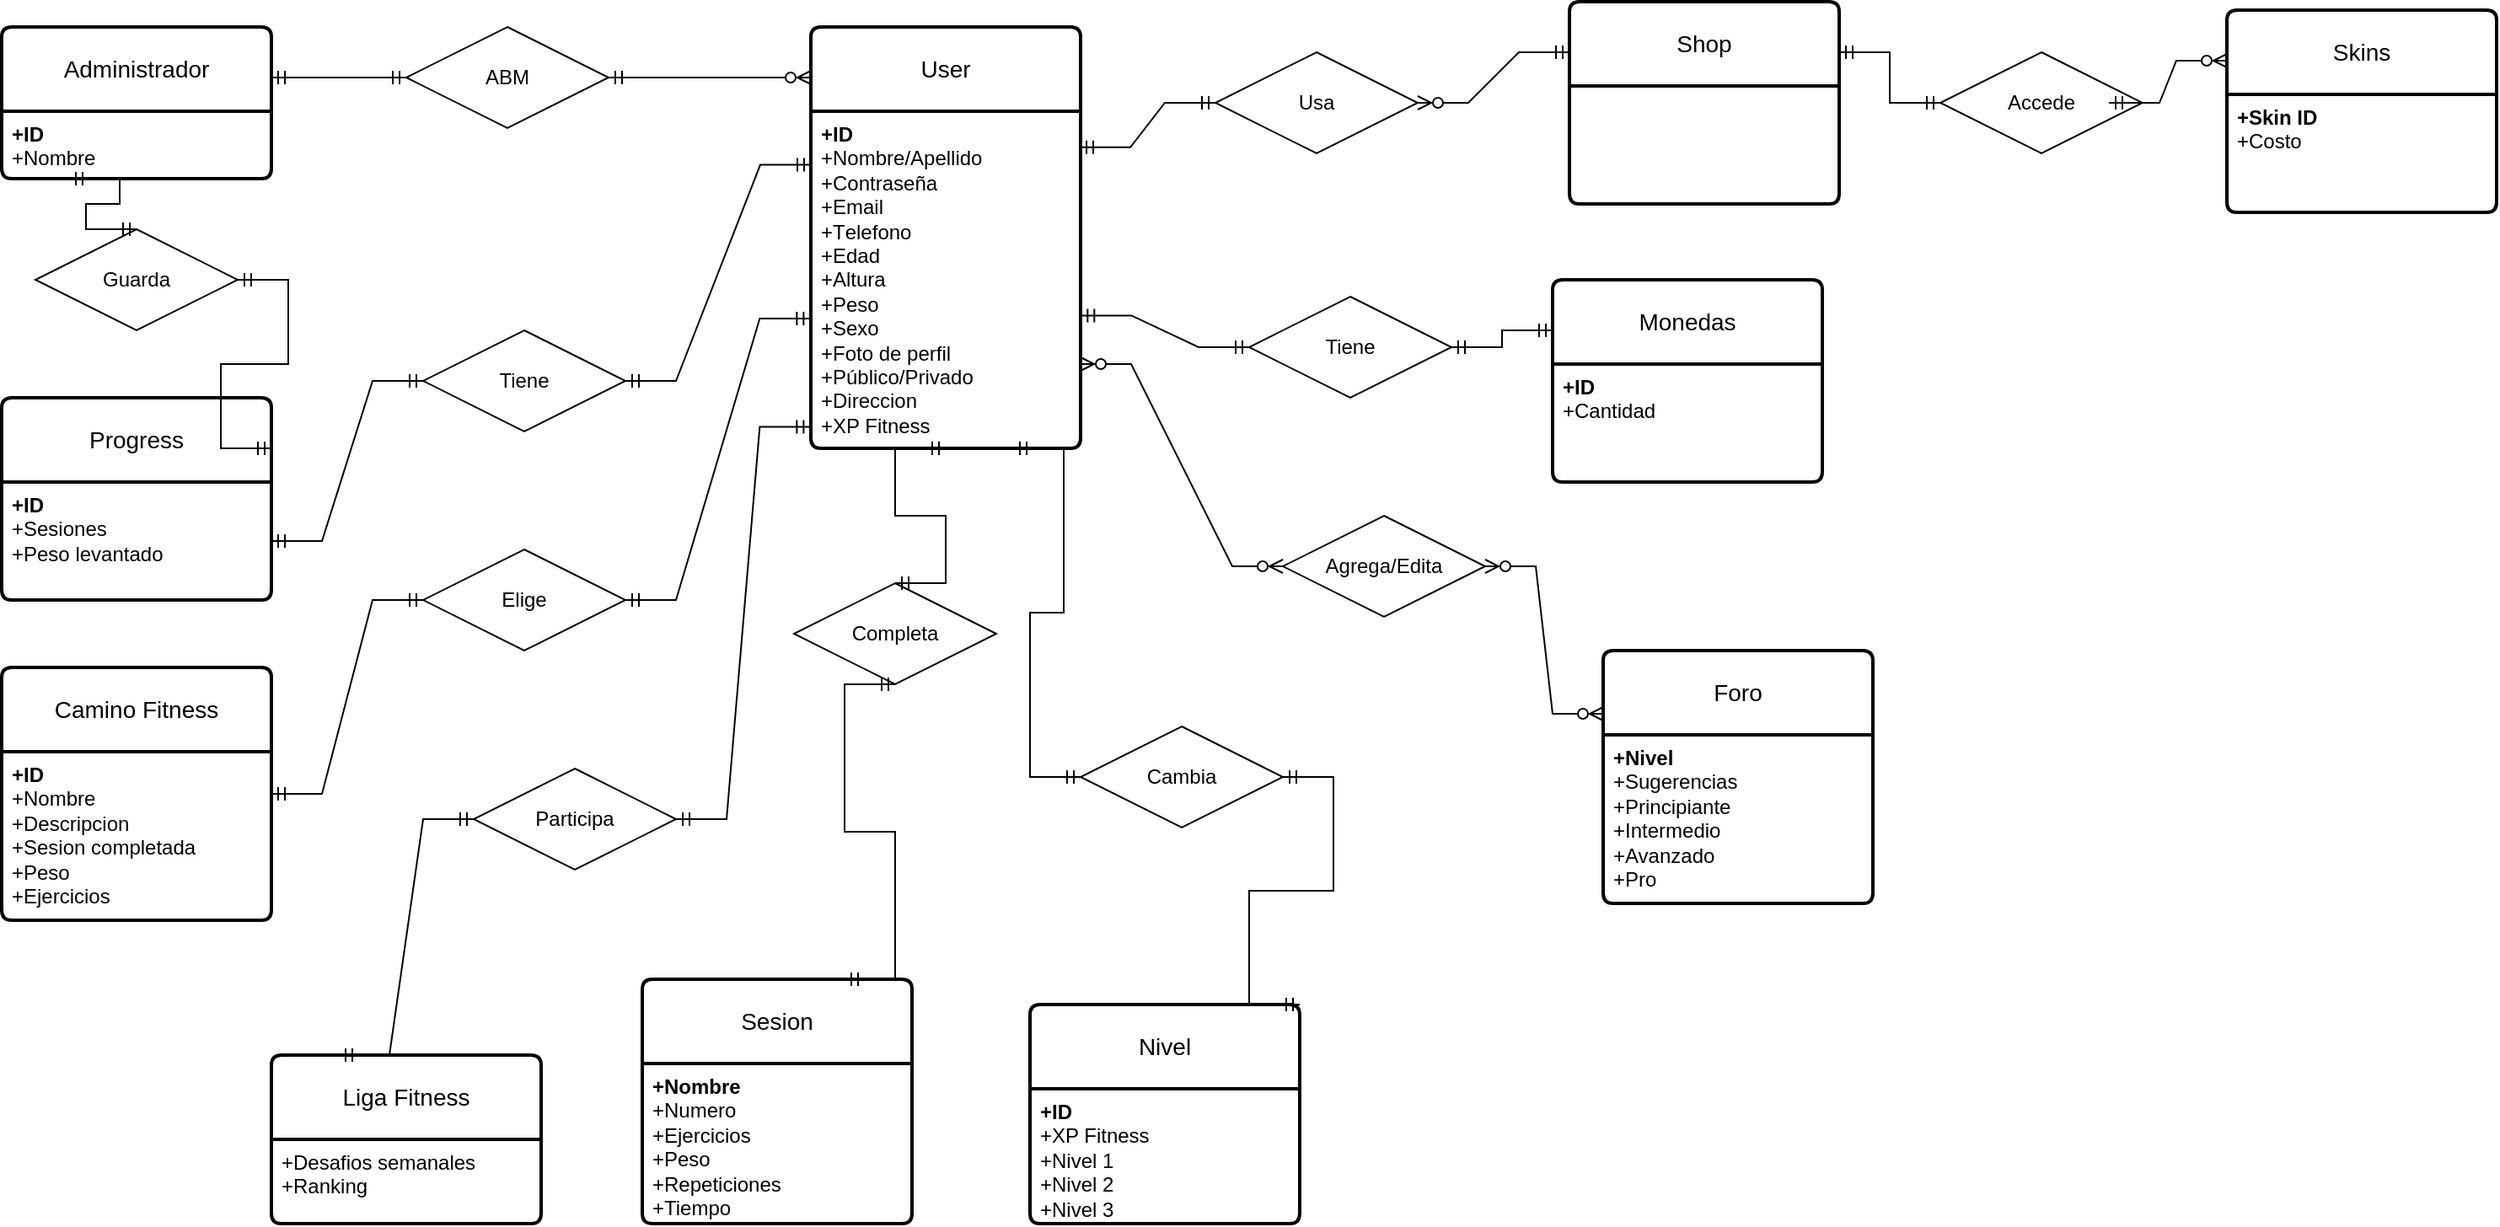 <mxfile version="26.1.1">
  <diagram name="Page-1" id="UYk_7OX0EDJJeDHEVzLT">
    <mxGraphModel dx="1774" dy="2203" grid="1" gridSize="10" guides="1" tooltips="1" connect="1" arrows="1" fold="1" page="1" pageScale="1" pageWidth="850" pageHeight="1100" math="0" shadow="0">
      <root>
        <mxCell id="0" />
        <mxCell id="1" parent="0" />
        <mxCell id="oUaAyh6fzebVkO_aCxSh-70" style="edgeStyle=orthogonalEdgeStyle;rounded=0;orthogonalLoop=1;jettySize=auto;html=1;exitX=0.75;exitY=0;exitDx=0;exitDy=0;" parent="1" source="oUaAyh6fzebVkO_aCxSh-52" target="oUaAyh6fzebVkO_aCxSh-51" edge="1">
          <mxGeometry relative="1" as="geometry" />
        </mxCell>
        <mxCell id="oUaAyh6fzebVkO_aCxSh-33" value="Administrador" style="swimlane;childLayout=stackLayout;horizontal=1;startSize=50;horizontalStack=0;rounded=1;fontSize=14;fontStyle=0;strokeWidth=2;resizeParent=0;resizeLast=1;shadow=0;dashed=0;align=center;arcSize=4;whiteSpace=wrap;html=1;" parent="1" vertex="1">
          <mxGeometry x="10" y="10" width="160" height="90" as="geometry" />
        </mxCell>
        <mxCell id="oUaAyh6fzebVkO_aCxSh-34" value="&lt;b&gt;+ID&lt;/b&gt;&lt;div&gt;+Nombre&lt;/div&gt;" style="align=left;strokeColor=none;fillColor=none;spacingLeft=4;spacingRight=4;fontSize=12;verticalAlign=top;resizable=0;rotatable=0;part=1;html=1;whiteSpace=wrap;" parent="oUaAyh6fzebVkO_aCxSh-33" vertex="1">
          <mxGeometry y="50" width="160" height="40" as="geometry" />
        </mxCell>
        <mxCell id="oUaAyh6fzebVkO_aCxSh-42" style="edgeStyle=orthogonalEdgeStyle;rounded=0;orthogonalLoop=1;jettySize=auto;html=1;exitX=0.5;exitY=1;exitDx=0;exitDy=0;" parent="oUaAyh6fzebVkO_aCxSh-33" source="oUaAyh6fzebVkO_aCxSh-34" target="oUaAyh6fzebVkO_aCxSh-34" edge="1">
          <mxGeometry relative="1" as="geometry" />
        </mxCell>
        <mxCell id="oUaAyh6fzebVkO_aCxSh-35" value="User" style="swimlane;childLayout=stackLayout;horizontal=1;startSize=50;horizontalStack=0;rounded=1;fontSize=14;fontStyle=0;strokeWidth=2;resizeParent=0;resizeLast=1;shadow=0;dashed=0;align=center;arcSize=4;whiteSpace=wrap;html=1;" parent="1" vertex="1">
          <mxGeometry x="490" y="10" width="160" height="250" as="geometry" />
        </mxCell>
        <mxCell id="oUaAyh6fzebVkO_aCxSh-36" value="&lt;div&gt;&lt;span style=&quot;font-family: Arial, sans-serif; white-space-collapse: preserve;&quot;&gt;&lt;b style=&quot;&quot;&gt;&lt;font&gt;+ID&lt;/font&gt;&lt;/b&gt;&lt;/span&gt;&lt;/div&gt;&lt;font&gt;+&lt;span id=&quot;docs-internal-guid-080f4050-7fff-7165-0a26-d0c95ce411ea&quot;&gt;&lt;span style=&quot;background-color: transparent; white-space-collapse: preserve; font-family: Arial, sans-serif; color: light-dark(rgb(0, 0, 0), rgb(255, 255, 255));&quot;&gt;&lt;font style=&quot;&quot;&gt;Nombre/Apellido&lt;/font&gt;&lt;/span&gt;&lt;/span&gt;&lt;/font&gt;&lt;div&gt;&lt;div&gt;&lt;font&gt;&lt;span&gt;&lt;span style=&quot;background-color: transparent; white-space-collapse: preserve; font-family: Arial, sans-serif; color: light-dark(rgb(0, 0, 0), rgb(255, 255, 255));&quot;&gt;+Contraseña&lt;/span&gt;&lt;/span&gt;&lt;/font&gt;&lt;/div&gt;&lt;div&gt;&lt;font&gt;&lt;span style=&quot;background-color: transparent; white-space-collapse: preserve; font-family: Arial, sans-serif; color: light-dark(rgb(0, 0, 0), rgb(255, 255, 255));&quot;&gt;+Email&lt;/span&gt;&lt;/font&gt;&lt;/div&gt;&lt;div&gt;&lt;font&gt;&lt;span style=&quot;background-color: transparent; color: light-dark(rgb(0, 0, 0), rgb(255, 255, 255));&quot;&gt;+T&lt;/span&gt;&lt;span style=&quot;background-color: transparent; white-space-collapse: preserve; font-family: Arial, sans-serif; color: light-dark(rgb(0, 0, 0), rgb(255, 255, 255));&quot;&gt;elefono&lt;/span&gt;&lt;/font&gt;&lt;/div&gt;&lt;div&gt;&lt;font&gt;&lt;span style=&quot;background-color: transparent; white-space-collapse: preserve; font-family: Arial, sans-serif; color: light-dark(rgb(0, 0, 0), rgb(255, 255, 255));&quot;&gt;+Edad&lt;/span&gt;&lt;/font&gt;&lt;/div&gt;&lt;div&gt;&lt;font&gt;&lt;span style=&quot;background-color: transparent; white-space-collapse: preserve; font-family: Arial, sans-serif; color: light-dark(rgb(0, 0, 0), rgb(255, 255, 255));&quot;&gt;+Altura&lt;/span&gt;&lt;/font&gt;&lt;/div&gt;&lt;div&gt;&lt;font&gt;&lt;span style=&quot;background-color: transparent; white-space-collapse: preserve; font-family: Arial, sans-serif; color: light-dark(rgb(0, 0, 0), rgb(255, 255, 255));&quot;&gt;+Peso&lt;/span&gt;&lt;/font&gt;&lt;/div&gt;&lt;div&gt;&lt;font&gt;&lt;span style=&quot;background-color: transparent; white-space-collapse: preserve; font-family: Arial, sans-serif; color: light-dark(rgb(0, 0, 0), rgb(255, 255, 255));&quot;&gt;+Sexo&lt;/span&gt;&lt;/font&gt;&lt;/div&gt;&lt;div&gt;&lt;font&gt;&lt;span style=&quot;background-color: transparent; white-space-collapse: preserve; font-family: Arial, sans-serif; color: light-dark(rgb(0, 0, 0), rgb(255, 255, 255));&quot;&gt;+Foto de perfil&lt;/span&gt;&lt;/font&gt;&lt;/div&gt;&lt;div&gt;&lt;font&gt;&lt;span style=&quot;background-color: transparent; white-space-collapse: preserve; font-family: Arial, sans-serif; color: light-dark(rgb(0, 0, 0), rgb(255, 255, 255));&quot;&gt;+Público/Privado&lt;/span&gt;&lt;/font&gt;&lt;/div&gt;&lt;div&gt;&lt;font&gt;&lt;span style=&quot;background-color: transparent; white-space-collapse: preserve; font-family: Arial, sans-serif; color: light-dark(rgb(0, 0, 0), rgb(255, 255, 255));&quot;&gt;+Direccion&lt;/span&gt;&lt;/font&gt;&lt;/div&gt;&lt;/div&gt;&lt;div&gt;&lt;font&gt;&lt;span style=&quot;background-color: transparent; white-space-collapse: preserve; font-family: Arial, sans-serif; color: light-dark(rgb(0, 0, 0), rgb(255, 255, 255));&quot;&gt;+XP Fitness&lt;/span&gt;&lt;/font&gt;&lt;/div&gt;" style="align=left;strokeColor=none;fillColor=none;spacingLeft=4;spacingRight=4;fontSize=12;verticalAlign=top;resizable=0;rotatable=0;part=1;html=1;whiteSpace=wrap;" parent="oUaAyh6fzebVkO_aCxSh-35" vertex="1">
          <mxGeometry y="50" width="160" height="200" as="geometry" />
        </mxCell>
        <mxCell id="oUaAyh6fzebVkO_aCxSh-40" style="edgeStyle=orthogonalEdgeStyle;rounded=0;orthogonalLoop=1;jettySize=auto;html=1;exitX=0.5;exitY=1;exitDx=0;exitDy=0;" parent="oUaAyh6fzebVkO_aCxSh-35" source="oUaAyh6fzebVkO_aCxSh-36" target="oUaAyh6fzebVkO_aCxSh-36" edge="1">
          <mxGeometry relative="1" as="geometry" />
        </mxCell>
        <mxCell id="oUaAyh6fzebVkO_aCxSh-41" style="edgeStyle=orthogonalEdgeStyle;rounded=0;orthogonalLoop=1;jettySize=auto;html=1;exitX=0.5;exitY=1;exitDx=0;exitDy=0;" parent="oUaAyh6fzebVkO_aCxSh-35" source="oUaAyh6fzebVkO_aCxSh-36" target="oUaAyh6fzebVkO_aCxSh-36" edge="1">
          <mxGeometry relative="1" as="geometry" />
        </mxCell>
        <mxCell id="oUaAyh6fzebVkO_aCxSh-38" value="" style="edgeStyle=entityRelationEdgeStyle;fontSize=12;html=1;endArrow=ERzeroToMany;startArrow=ERmandOne;rounded=0;" parent="1" source="oUaAyh6fzebVkO_aCxSh-61" edge="1">
          <mxGeometry width="100" height="100" relative="1" as="geometry">
            <mxPoint x="400" y="430" as="sourcePoint" />
            <mxPoint x="490" y="40" as="targetPoint" />
          </mxGeometry>
        </mxCell>
        <mxCell id="oUaAyh6fzebVkO_aCxSh-44" value="Progress" style="swimlane;childLayout=stackLayout;horizontal=1;startSize=50;horizontalStack=0;rounded=1;fontSize=14;fontStyle=0;strokeWidth=2;resizeParent=0;resizeLast=1;shadow=0;dashed=0;align=center;arcSize=4;whiteSpace=wrap;html=1;" parent="1" vertex="1">
          <mxGeometry x="10" y="230" width="160" height="120" as="geometry" />
        </mxCell>
        <mxCell id="oUaAyh6fzebVkO_aCxSh-45" value="&lt;b&gt;+ID&lt;/b&gt;&lt;br&gt;+Sesiones&lt;br&gt;+Peso levantado" style="align=left;strokeColor=none;fillColor=none;spacingLeft=4;spacingRight=4;fontSize=12;verticalAlign=top;resizable=0;rotatable=0;part=1;html=1;whiteSpace=wrap;" parent="oUaAyh6fzebVkO_aCxSh-44" vertex="1">
          <mxGeometry y="50" width="160" height="70" as="geometry" />
        </mxCell>
        <mxCell id="oUaAyh6fzebVkO_aCxSh-46" value="Foro" style="swimlane;childLayout=stackLayout;horizontal=1;startSize=50;horizontalStack=0;rounded=1;fontSize=14;fontStyle=0;strokeWidth=2;resizeParent=0;resizeLast=1;shadow=0;dashed=0;align=center;arcSize=4;whiteSpace=wrap;html=1;" parent="1" vertex="1">
          <mxGeometry x="960" y="380" width="160" height="150" as="geometry" />
        </mxCell>
        <mxCell id="oUaAyh6fzebVkO_aCxSh-47" value="&lt;div&gt;&lt;b&gt;+Nivel&lt;/b&gt;&lt;/div&gt;+Sugerencias&lt;br&gt;+Principiante&lt;br&gt;+Intermedio&lt;div&gt;+Avanzado&lt;/div&gt;&lt;div&gt;+Pro&lt;/div&gt;" style="align=left;strokeColor=none;fillColor=none;spacingLeft=4;spacingRight=4;fontSize=12;verticalAlign=top;resizable=0;rotatable=0;part=1;html=1;whiteSpace=wrap;" parent="oUaAyh6fzebVkO_aCxSh-46" vertex="1">
          <mxGeometry y="50" width="160" height="100" as="geometry" />
        </mxCell>
        <mxCell id="oUaAyh6fzebVkO_aCxSh-48" value="Shop" style="swimlane;childLayout=stackLayout;horizontal=1;startSize=50;horizontalStack=0;rounded=1;fontSize=14;fontStyle=0;strokeWidth=2;resizeParent=0;resizeLast=1;shadow=0;dashed=0;align=center;arcSize=4;whiteSpace=wrap;html=1;" parent="1" vertex="1">
          <mxGeometry x="940" y="-5" width="160" height="120" as="geometry" />
        </mxCell>
        <mxCell id="oUaAyh6fzebVkO_aCxSh-50" value="" style="edgeStyle=entityRelationEdgeStyle;fontSize=12;html=1;endArrow=ERmandOne;startArrow=ERmandOne;rounded=0;exitX=1;exitY=0.5;exitDx=0;exitDy=0;entryX=0;entryY=0.5;entryDx=0;entryDy=0;" parent="1" source="oUaAyh6fzebVkO_aCxSh-45" target="oUaAyh6fzebVkO_aCxSh-63" edge="1">
          <mxGeometry width="100" height="100" relative="1" as="geometry">
            <mxPoint x="380" y="330" as="sourcePoint" />
            <mxPoint x="480" y="230" as="targetPoint" />
          </mxGeometry>
        </mxCell>
        <mxCell id="oUaAyh6fzebVkO_aCxSh-51" value="Camino Fitness" style="swimlane;childLayout=stackLayout;horizontal=1;startSize=50;horizontalStack=0;rounded=1;fontSize=14;fontStyle=0;strokeWidth=2;resizeParent=0;resizeLast=1;shadow=0;dashed=0;align=center;arcSize=4;whiteSpace=wrap;html=1;" parent="1" vertex="1">
          <mxGeometry x="10" y="390" width="160" height="150" as="geometry" />
        </mxCell>
        <mxCell id="oUaAyh6fzebVkO_aCxSh-52" value="&lt;b&gt;+ID&lt;/b&gt;&lt;div&gt;+Nombre&lt;/div&gt;&lt;div&gt;+Descripcion&lt;br&gt;+Sesion completada&lt;br&gt;+Peso&lt;div&gt;+Ejercicios&lt;/div&gt;&lt;/div&gt;" style="align=left;strokeColor=none;fillColor=none;spacingLeft=4;spacingRight=4;fontSize=12;verticalAlign=top;resizable=0;rotatable=0;part=1;html=1;whiteSpace=wrap;" parent="oUaAyh6fzebVkO_aCxSh-51" vertex="1">
          <mxGeometry y="50" width="160" height="100" as="geometry" />
        </mxCell>
        <mxCell id="oUaAyh6fzebVkO_aCxSh-56" value="" style="edgeStyle=entityRelationEdgeStyle;fontSize=12;html=1;endArrow=ERmandOne;startArrow=ERmandOne;rounded=0;entryX=0;entryY=0.5;entryDx=0;entryDy=0;exitX=1;exitY=0.25;exitDx=0;exitDy=0;" parent="1" source="oUaAyh6fzebVkO_aCxSh-52" target="oUaAyh6fzebVkO_aCxSh-68" edge="1">
          <mxGeometry width="100" height="100" relative="1" as="geometry">
            <mxPoint x="360" y="630" as="sourcePoint" />
            <mxPoint x="460" y="530" as="targetPoint" />
          </mxGeometry>
        </mxCell>
        <mxCell id="SsLR1r1AspN_L6EVD4On-16" value="Liga Fitness" style="swimlane;childLayout=stackLayout;horizontal=1;startSize=50;horizontalStack=0;rounded=1;fontSize=14;fontStyle=0;strokeWidth=2;resizeParent=0;resizeLast=1;shadow=0;dashed=0;align=center;arcSize=4;whiteSpace=wrap;html=1;" parent="1" vertex="1">
          <mxGeometry x="170" y="620" width="160" height="100" as="geometry" />
        </mxCell>
        <mxCell id="SsLR1r1AspN_L6EVD4On-17" value="+Desafios semanales&lt;br&gt;+Ranking" style="align=left;strokeColor=none;fillColor=none;spacingLeft=4;spacingRight=4;fontSize=12;verticalAlign=top;resizable=0;rotatable=0;part=1;html=1;whiteSpace=wrap;" parent="SsLR1r1AspN_L6EVD4On-16" vertex="1">
          <mxGeometry y="50" width="160" height="50" as="geometry" />
        </mxCell>
        <mxCell id="SsLR1r1AspN_L6EVD4On-19" value="Skins" style="swimlane;childLayout=stackLayout;horizontal=1;startSize=50;horizontalStack=0;rounded=1;fontSize=14;fontStyle=0;strokeWidth=2;resizeParent=0;resizeLast=1;shadow=0;dashed=0;align=center;arcSize=4;whiteSpace=wrap;html=1;" parent="1" vertex="1">
          <mxGeometry x="1330" width="160" height="120" as="geometry" />
        </mxCell>
        <mxCell id="SsLR1r1AspN_L6EVD4On-20" value="&lt;b&gt;+Skin ID&lt;/b&gt;&lt;div&gt;+Costo&lt;/div&gt;" style="align=left;strokeColor=none;fillColor=none;spacingLeft=4;spacingRight=4;fontSize=12;verticalAlign=top;resizable=0;rotatable=0;part=1;html=1;whiteSpace=wrap;" parent="SsLR1r1AspN_L6EVD4On-19" vertex="1">
          <mxGeometry y="50" width="160" height="70" as="geometry" />
        </mxCell>
        <mxCell id="SsLR1r1AspN_L6EVD4On-21" value="Monedas" style="swimlane;childLayout=stackLayout;horizontal=1;startSize=50;horizontalStack=0;rounded=1;fontSize=14;fontStyle=0;strokeWidth=2;resizeParent=0;resizeLast=1;shadow=0;dashed=0;align=center;arcSize=4;whiteSpace=wrap;html=1;" parent="1" vertex="1">
          <mxGeometry x="930" y="160" width="160" height="120" as="geometry" />
        </mxCell>
        <mxCell id="SsLR1r1AspN_L6EVD4On-22" value="&lt;b&gt;+ID&lt;/b&gt;&lt;div&gt;+Cantidad&lt;/div&gt;" style="align=left;strokeColor=none;fillColor=none;spacingLeft=4;spacingRight=4;fontSize=12;verticalAlign=top;resizable=0;rotatable=0;part=1;html=1;whiteSpace=wrap;" parent="SsLR1r1AspN_L6EVD4On-21" vertex="1">
          <mxGeometry y="50" width="160" height="70" as="geometry" />
        </mxCell>
        <mxCell id="SsLR1r1AspN_L6EVD4On-23" value="Nivel" style="swimlane;childLayout=stackLayout;horizontal=1;startSize=50;horizontalStack=0;rounded=1;fontSize=14;fontStyle=0;strokeWidth=2;resizeParent=0;resizeLast=1;shadow=0;dashed=0;align=center;arcSize=4;whiteSpace=wrap;html=1;" parent="1" vertex="1">
          <mxGeometry x="620" y="590" width="160" height="130" as="geometry" />
        </mxCell>
        <mxCell id="SsLR1r1AspN_L6EVD4On-24" value="&lt;b&gt;+ID&lt;/b&gt;&lt;div&gt;+XP Fitness&lt;/div&gt;&lt;div&gt;+Nivel 1&lt;/div&gt;&lt;div&gt;+Nivel 2&lt;/div&gt;&lt;div&gt;+Nivel 3&lt;/div&gt;" style="align=left;strokeColor=none;fillColor=none;spacingLeft=4;spacingRight=4;fontSize=12;verticalAlign=top;resizable=0;rotatable=0;part=1;html=1;whiteSpace=wrap;" parent="SsLR1r1AspN_L6EVD4On-23" vertex="1">
          <mxGeometry y="50" width="160" height="80" as="geometry" />
        </mxCell>
        <mxCell id="oUaAyh6fzebVkO_aCxSh-61" value="ABM" style="shape=rhombus;perimeter=rhombusPerimeter;whiteSpace=wrap;html=1;align=center;" parent="1" vertex="1">
          <mxGeometry x="250" y="10" width="120" height="60" as="geometry" />
        </mxCell>
        <mxCell id="oUaAyh6fzebVkO_aCxSh-62" value="" style="edgeStyle=entityRelationEdgeStyle;fontSize=12;html=1;endArrow=ERmandOne;startArrow=ERmandOne;rounded=0;entryX=0;entryY=0.5;entryDx=0;entryDy=0;" parent="1" target="oUaAyh6fzebVkO_aCxSh-61" edge="1">
          <mxGeometry width="100" height="100" relative="1" as="geometry">
            <mxPoint x="170" y="40" as="sourcePoint" />
            <mxPoint x="270" y="90" as="targetPoint" />
          </mxGeometry>
        </mxCell>
        <mxCell id="oUaAyh6fzebVkO_aCxSh-63" value="Tiene" style="shape=rhombus;perimeter=rhombusPerimeter;whiteSpace=wrap;html=1;align=center;" parent="1" vertex="1">
          <mxGeometry x="260" y="190" width="120" height="60" as="geometry" />
        </mxCell>
        <mxCell id="oUaAyh6fzebVkO_aCxSh-64" value="" style="edgeStyle=entityRelationEdgeStyle;fontSize=12;html=1;endArrow=ERmandOne;startArrow=ERmandOne;rounded=0;entryX=0;entryY=0.159;entryDx=0;entryDy=0;exitX=1;exitY=0.5;exitDx=0;exitDy=0;entryPerimeter=0;" parent="1" source="oUaAyh6fzebVkO_aCxSh-63" target="oUaAyh6fzebVkO_aCxSh-36" edge="1">
          <mxGeometry width="100" height="100" relative="1" as="geometry">
            <mxPoint x="360" y="210" as="sourcePoint" />
            <mxPoint x="460" y="110" as="targetPoint" />
          </mxGeometry>
        </mxCell>
        <mxCell id="oUaAyh6fzebVkO_aCxSh-65" value="Guarda" style="shape=rhombus;perimeter=rhombusPerimeter;whiteSpace=wrap;html=1;align=center;" parent="1" vertex="1">
          <mxGeometry x="30" y="130" width="120" height="60" as="geometry" />
        </mxCell>
        <mxCell id="oUaAyh6fzebVkO_aCxSh-66" value="" style="edgeStyle=entityRelationEdgeStyle;fontSize=12;html=1;endArrow=ERmandOne;startArrow=ERmandOne;rounded=0;entryX=0.25;entryY=1;entryDx=0;entryDy=0;exitX=0.5;exitY=0;exitDx=0;exitDy=0;" parent="1" source="oUaAyh6fzebVkO_aCxSh-65" target="oUaAyh6fzebVkO_aCxSh-34" edge="1">
          <mxGeometry width="100" height="100" relative="1" as="geometry">
            <mxPoint y="220" as="sourcePoint" />
            <mxPoint x="100" y="120" as="targetPoint" />
          </mxGeometry>
        </mxCell>
        <mxCell id="oUaAyh6fzebVkO_aCxSh-67" value="" style="edgeStyle=entityRelationEdgeStyle;fontSize=12;html=1;endArrow=ERmandOne;startArrow=ERmandOne;rounded=0;entryX=1;entryY=0.5;entryDx=0;entryDy=0;exitX=1;exitY=0.25;exitDx=0;exitDy=0;" parent="1" source="oUaAyh6fzebVkO_aCxSh-44" target="oUaAyh6fzebVkO_aCxSh-65" edge="1">
          <mxGeometry width="100" height="100" relative="1" as="geometry">
            <mxPoint x="130" y="250" as="sourcePoint" />
            <mxPoint x="230" y="150" as="targetPoint" />
          </mxGeometry>
        </mxCell>
        <mxCell id="oUaAyh6fzebVkO_aCxSh-68" value="Elige" style="shape=rhombus;perimeter=rhombusPerimeter;whiteSpace=wrap;html=1;align=center;" parent="1" vertex="1">
          <mxGeometry x="260" y="320" width="120" height="60" as="geometry" />
        </mxCell>
        <mxCell id="oUaAyh6fzebVkO_aCxSh-69" value="" style="edgeStyle=entityRelationEdgeStyle;fontSize=12;html=1;endArrow=ERmandOne;startArrow=ERmandOne;rounded=0;entryX=-0.002;entryY=0.615;entryDx=0;entryDy=0;exitX=1;exitY=0.5;exitDx=0;exitDy=0;entryPerimeter=0;" parent="1" source="oUaAyh6fzebVkO_aCxSh-68" target="oUaAyh6fzebVkO_aCxSh-36" edge="1">
          <mxGeometry width="100" height="100" relative="1" as="geometry">
            <mxPoint x="360" y="330" as="sourcePoint" />
            <mxPoint x="460" y="230" as="targetPoint" />
          </mxGeometry>
        </mxCell>
        <mxCell id="oUaAyh6fzebVkO_aCxSh-71" value="Sesion" style="swimlane;childLayout=stackLayout;horizontal=1;startSize=50;horizontalStack=0;rounded=1;fontSize=14;fontStyle=0;strokeWidth=2;resizeParent=0;resizeLast=1;shadow=0;dashed=0;align=center;arcSize=4;whiteSpace=wrap;html=1;" parent="1" vertex="1">
          <mxGeometry x="390" y="575" width="160" height="145" as="geometry" />
        </mxCell>
        <mxCell id="oUaAyh6fzebVkO_aCxSh-72" value="&lt;div&gt;&lt;b&gt;+Nombre&lt;/b&gt;&lt;/div&gt;+Numero&lt;br&gt;+Ejercicios&lt;br&gt;+Peso&lt;div&gt;+Repeticiones&lt;/div&gt;&lt;div&gt;+Tiempo&lt;/div&gt;" style="align=left;strokeColor=none;fillColor=none;spacingLeft=4;spacingRight=4;fontSize=12;verticalAlign=top;resizable=0;rotatable=0;part=1;html=1;whiteSpace=wrap;" parent="oUaAyh6fzebVkO_aCxSh-71" vertex="1">
          <mxGeometry y="50" width="160" height="95" as="geometry" />
        </mxCell>
        <mxCell id="BNuAfsL2zRtvotmAR6Vj-2" value="" style="edgeStyle=entityRelationEdgeStyle;fontSize=12;html=1;endArrow=ERzeroToMany;startArrow=ERmandOne;rounded=0;entryX=1;entryY=0.5;entryDx=0;entryDy=0;exitX=0;exitY=0.25;exitDx=0;exitDy=0;" edge="1" parent="1" source="oUaAyh6fzebVkO_aCxSh-48" target="BNuAfsL2zRtvotmAR6Vj-1">
          <mxGeometry width="100" height="100" relative="1" as="geometry">
            <mxPoint x="940" y="62.5" as="sourcePoint" />
            <mxPoint x="650" y="160" as="targetPoint" />
          </mxGeometry>
        </mxCell>
        <mxCell id="BNuAfsL2zRtvotmAR6Vj-1" value="Usa" style="shape=rhombus;perimeter=rhombusPerimeter;whiteSpace=wrap;html=1;align=center;" vertex="1" parent="1">
          <mxGeometry x="730" y="25" width="120" height="60" as="geometry" />
        </mxCell>
        <mxCell id="BNuAfsL2zRtvotmAR6Vj-4" value="Tiene" style="shape=rhombus;perimeter=rhombusPerimeter;whiteSpace=wrap;html=1;align=center;" vertex="1" parent="1">
          <mxGeometry x="750" y="170" width="120" height="60" as="geometry" />
        </mxCell>
        <mxCell id="BNuAfsL2zRtvotmAR6Vj-6" value="" style="edgeStyle=entityRelationEdgeStyle;fontSize=12;html=1;endArrow=ERmandOne;startArrow=ERmandOne;rounded=0;exitX=1.001;exitY=0.606;exitDx=0;exitDy=0;exitPerimeter=0;" edge="1" parent="1" source="oUaAyh6fzebVkO_aCxSh-36">
          <mxGeometry width="100" height="100" relative="1" as="geometry">
            <mxPoint x="660" y="300" as="sourcePoint" />
            <mxPoint x="750" y="200" as="targetPoint" />
          </mxGeometry>
        </mxCell>
        <mxCell id="BNuAfsL2zRtvotmAR6Vj-7" value="" style="edgeStyle=entityRelationEdgeStyle;fontSize=12;html=1;endArrow=ERmandOne;startArrow=ERmandOne;rounded=0;entryX=0;entryY=0.25;entryDx=0;entryDy=0;exitX=1;exitY=0.5;exitDx=0;exitDy=0;" edge="1" parent="1" source="BNuAfsL2zRtvotmAR6Vj-4" target="SsLR1r1AspN_L6EVD4On-21">
          <mxGeometry width="100" height="100" relative="1" as="geometry">
            <mxPoint x="790" y="350" as="sourcePoint" />
            <mxPoint x="890" y="250" as="targetPoint" />
          </mxGeometry>
        </mxCell>
        <mxCell id="BNuAfsL2zRtvotmAR6Vj-8" value="Completa" style="shape=rhombus;perimeter=rhombusPerimeter;whiteSpace=wrap;html=1;align=center;" vertex="1" parent="1">
          <mxGeometry x="480" y="340" width="120" height="60" as="geometry" />
        </mxCell>
        <mxCell id="BNuAfsL2zRtvotmAR6Vj-9" value="" style="edgeStyle=entityRelationEdgeStyle;fontSize=12;html=1;endArrow=ERmandOne;startArrow=ERmandOne;rounded=0;entryX=0.5;entryY=0;entryDx=0;entryDy=0;exitX=0.5;exitY=1;exitDx=0;exitDy=0;" edge="1" parent="1" source="oUaAyh6fzebVkO_aCxSh-36" target="BNuAfsL2zRtvotmAR6Vj-8">
          <mxGeometry width="100" height="100" relative="1" as="geometry">
            <mxPoint x="550" y="340" as="sourcePoint" />
            <mxPoint x="650" y="240" as="targetPoint" />
          </mxGeometry>
        </mxCell>
        <mxCell id="BNuAfsL2zRtvotmAR6Vj-10" value="" style="edgeStyle=entityRelationEdgeStyle;fontSize=12;html=1;endArrow=ERmandOne;startArrow=ERmandOne;rounded=0;entryX=0.5;entryY=1;entryDx=0;entryDy=0;exitX=0.75;exitY=0;exitDx=0;exitDy=0;" edge="1" parent="1" source="oUaAyh6fzebVkO_aCxSh-71" target="BNuAfsL2zRtvotmAR6Vj-8">
          <mxGeometry width="100" height="100" relative="1" as="geometry">
            <mxPoint x="500" y="470" as="sourcePoint" />
            <mxPoint x="600" y="370" as="targetPoint" />
          </mxGeometry>
        </mxCell>
        <mxCell id="BNuAfsL2zRtvotmAR6Vj-11" value="Participa" style="shape=rhombus;perimeter=rhombusPerimeter;whiteSpace=wrap;html=1;align=center;" vertex="1" parent="1">
          <mxGeometry x="290" y="450" width="120" height="60" as="geometry" />
        </mxCell>
        <mxCell id="BNuAfsL2zRtvotmAR6Vj-12" value="" style="edgeStyle=entityRelationEdgeStyle;fontSize=12;html=1;endArrow=ERmandOne;startArrow=ERmandOne;rounded=0;entryX=0;entryY=0.5;entryDx=0;entryDy=0;exitX=0.997;exitY=0.107;exitDx=0;exitDy=0;exitPerimeter=0;" edge="1" parent="1" source="oUaAyh6fzebVkO_aCxSh-36" target="BNuAfsL2zRtvotmAR6Vj-1">
          <mxGeometry width="100" height="100" relative="1" as="geometry">
            <mxPoint x="660" y="220" as="sourcePoint" />
            <mxPoint x="760" y="120" as="targetPoint" />
          </mxGeometry>
        </mxCell>
        <mxCell id="BNuAfsL2zRtvotmAR6Vj-13" value="" style="edgeStyle=entityRelationEdgeStyle;fontSize=12;html=1;endArrow=ERmandOne;startArrow=ERmandOne;rounded=0;entryX=-0.002;entryY=0.936;entryDx=0;entryDy=0;entryPerimeter=0;exitX=1;exitY=0.5;exitDx=0;exitDy=0;" edge="1" parent="1" source="BNuAfsL2zRtvotmAR6Vj-11" target="oUaAyh6fzebVkO_aCxSh-36">
          <mxGeometry width="100" height="100" relative="1" as="geometry">
            <mxPoint x="340" y="470" as="sourcePoint" />
            <mxPoint x="440" y="370" as="targetPoint" />
          </mxGeometry>
        </mxCell>
        <mxCell id="BNuAfsL2zRtvotmAR6Vj-14" value="" style="edgeStyle=entityRelationEdgeStyle;fontSize=12;html=1;endArrow=ERmandOne;startArrow=ERmandOne;rounded=0;entryX=0;entryY=0.5;entryDx=0;entryDy=0;exitX=0.25;exitY=0;exitDx=0;exitDy=0;" edge="1" parent="1" source="SsLR1r1AspN_L6EVD4On-16" target="BNuAfsL2zRtvotmAR6Vj-11">
          <mxGeometry width="100" height="100" relative="1" as="geometry">
            <mxPoint x="200" y="630" as="sourcePoint" />
            <mxPoint x="300" y="530" as="targetPoint" />
          </mxGeometry>
        </mxCell>
        <mxCell id="BNuAfsL2zRtvotmAR6Vj-15" value="Accede" style="shape=rhombus;perimeter=rhombusPerimeter;whiteSpace=wrap;html=1;align=center;" vertex="1" parent="1">
          <mxGeometry x="1160" y="25" width="120" height="60" as="geometry" />
        </mxCell>
        <mxCell id="BNuAfsL2zRtvotmAR6Vj-16" value="" style="edgeStyle=entityRelationEdgeStyle;fontSize=12;html=1;endArrow=ERmandOne;startArrow=ERmandOne;rounded=0;entryX=0;entryY=0.5;entryDx=0;entryDy=0;exitX=1;exitY=0.25;exitDx=0;exitDy=0;" edge="1" parent="1" source="oUaAyh6fzebVkO_aCxSh-48" target="BNuAfsL2zRtvotmAR6Vj-15">
          <mxGeometry width="100" height="100" relative="1" as="geometry">
            <mxPoint x="1050" y="180" as="sourcePoint" />
            <mxPoint x="1150" y="80" as="targetPoint" />
          </mxGeometry>
        </mxCell>
        <mxCell id="BNuAfsL2zRtvotmAR6Vj-17" value="" style="edgeStyle=entityRelationEdgeStyle;fontSize=12;html=1;endArrow=ERzeroToMany;startArrow=ERmandOne;rounded=0;entryX=0;entryY=0.25;entryDx=0;entryDy=0;" edge="1" parent="1" target="SsLR1r1AspN_L6EVD4On-19">
          <mxGeometry width="100" height="100" relative="1" as="geometry">
            <mxPoint x="1260" y="55" as="sourcePoint" />
            <mxPoint x="1320" y="170" as="targetPoint" />
          </mxGeometry>
        </mxCell>
        <mxCell id="BNuAfsL2zRtvotmAR6Vj-18" value="Agrega/Edita" style="shape=rhombus;perimeter=rhombusPerimeter;whiteSpace=wrap;html=1;align=center;" vertex="1" parent="1">
          <mxGeometry x="770" y="300" width="120" height="60" as="geometry" />
        </mxCell>
        <mxCell id="BNuAfsL2zRtvotmAR6Vj-20" value="" style="edgeStyle=entityRelationEdgeStyle;fontSize=12;html=1;endArrow=ERzeroToMany;endFill=1;startArrow=ERzeroToMany;rounded=0;entryX=0;entryY=0.5;entryDx=0;entryDy=0;exitX=1;exitY=0.75;exitDx=0;exitDy=0;" edge="1" parent="1" source="oUaAyh6fzebVkO_aCxSh-36" target="BNuAfsL2zRtvotmAR6Vj-18">
          <mxGeometry width="100" height="100" relative="1" as="geometry">
            <mxPoint x="660" y="340" as="sourcePoint" />
            <mxPoint x="760" y="240" as="targetPoint" />
          </mxGeometry>
        </mxCell>
        <mxCell id="BNuAfsL2zRtvotmAR6Vj-21" value="" style="edgeStyle=entityRelationEdgeStyle;fontSize=12;html=1;endArrow=ERzeroToMany;endFill=1;startArrow=ERzeroToMany;rounded=0;entryX=0;entryY=0.25;entryDx=0;entryDy=0;exitX=1;exitY=0.5;exitDx=0;exitDy=0;" edge="1" parent="1" source="BNuAfsL2zRtvotmAR6Vj-18" target="oUaAyh6fzebVkO_aCxSh-46">
          <mxGeometry width="100" height="100" relative="1" as="geometry">
            <mxPoint x="730" y="620" as="sourcePoint" />
            <mxPoint x="830" y="520" as="targetPoint" />
          </mxGeometry>
        </mxCell>
        <mxCell id="BNuAfsL2zRtvotmAR6Vj-23" value="Cambia" style="shape=rhombus;perimeter=rhombusPerimeter;whiteSpace=wrap;html=1;align=center;" vertex="1" parent="1">
          <mxGeometry x="650" y="425" width="120" height="60" as="geometry" />
        </mxCell>
        <mxCell id="BNuAfsL2zRtvotmAR6Vj-24" value="" style="edgeStyle=entityRelationEdgeStyle;fontSize=12;html=1;endArrow=ERmandOne;startArrow=ERmandOne;rounded=0;entryX=0.75;entryY=1;entryDx=0;entryDy=0;exitX=0;exitY=0.5;exitDx=0;exitDy=0;" edge="1" parent="1" source="BNuAfsL2zRtvotmAR6Vj-23" target="oUaAyh6fzebVkO_aCxSh-36">
          <mxGeometry width="100" height="100" relative="1" as="geometry">
            <mxPoint x="540" y="400" as="sourcePoint" />
            <mxPoint x="640" y="300" as="targetPoint" />
          </mxGeometry>
        </mxCell>
        <mxCell id="BNuAfsL2zRtvotmAR6Vj-25" value="" style="edgeStyle=entityRelationEdgeStyle;fontSize=12;html=1;endArrow=ERmandOne;startArrow=ERmandOne;rounded=0;entryX=1;entryY=0.5;entryDx=0;entryDy=0;exitX=1;exitY=0;exitDx=0;exitDy=0;" edge="1" parent="1" source="SsLR1r1AspN_L6EVD4On-23" target="BNuAfsL2zRtvotmAR6Vj-23">
          <mxGeometry width="100" height="100" relative="1" as="geometry">
            <mxPoint x="720" y="560" as="sourcePoint" />
            <mxPoint x="820" y="460" as="targetPoint" />
          </mxGeometry>
        </mxCell>
      </root>
    </mxGraphModel>
  </diagram>
</mxfile>
